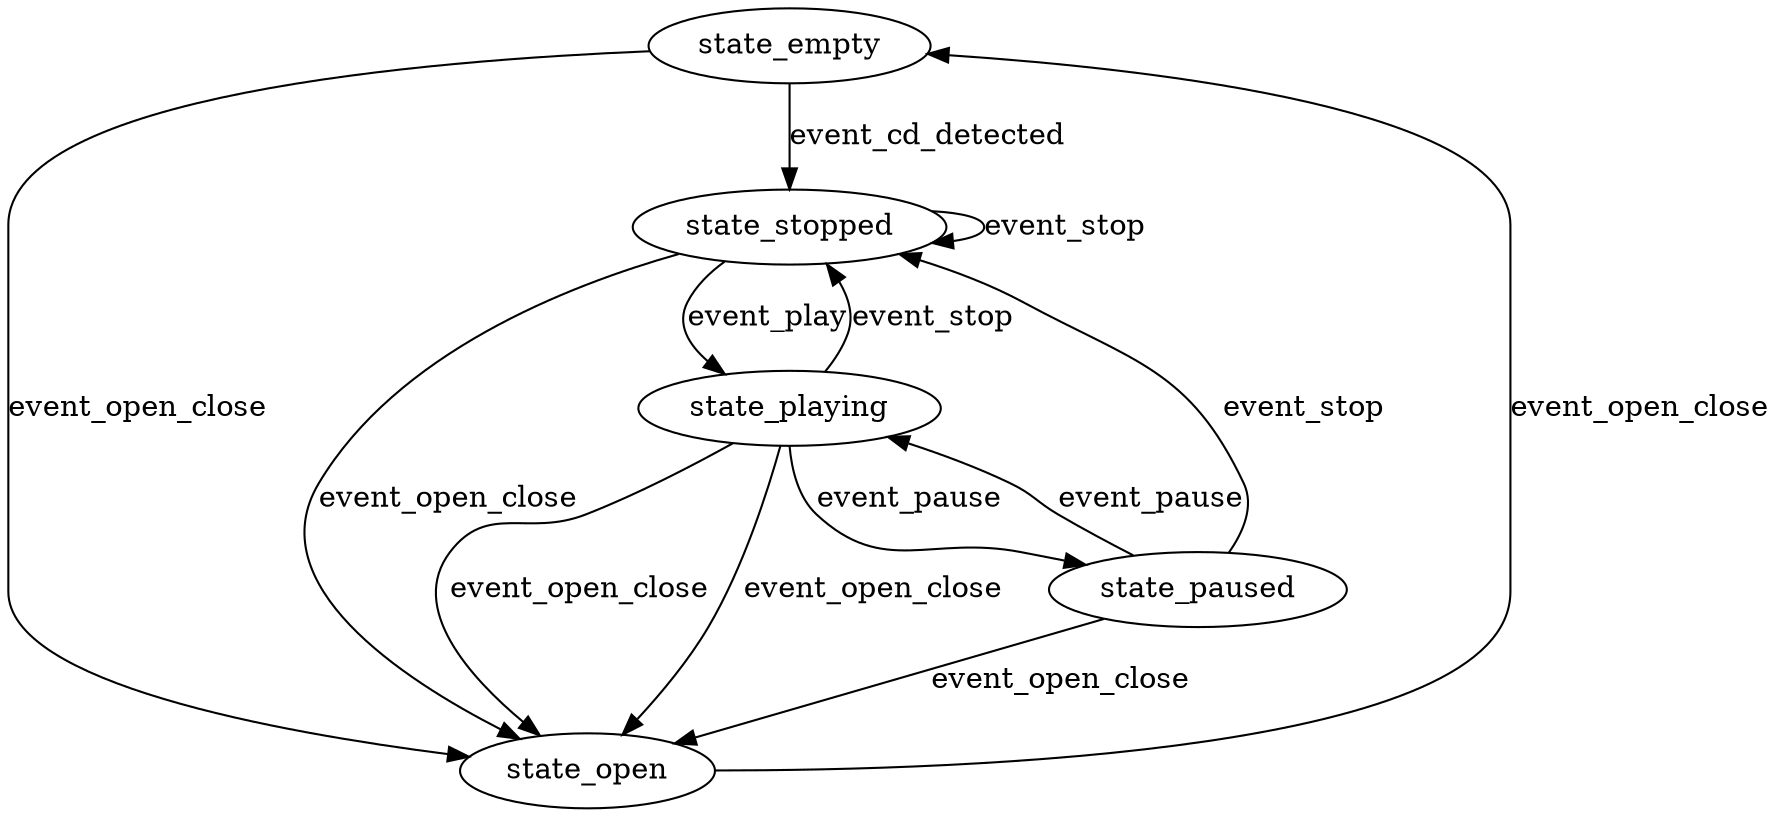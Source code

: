 digraph{
state_empty -> state_open[label="event_open_close"];
state_empty -> state_stopped[label="event_cd_detected"];
state_open -> state_empty[label="event_open_close"];
state_stopped -> state_open[label="event_open_close"];
state_stopped -> state_stopped[label="event_stop"];
state_stopped -> state_playing[label="event_play"];
state_paused -> state_open[label="event_open_close"];
state_paused -> state_stopped[label="event_stop"];
state_paused -> state_playing[label="event_pause"];
state_playing -> state_open[label="event_open_close"];
state_playing -> state_open[label="event_open_close"];
state_playing -> state_paused[label="event_pause"];
state_playing -> state_stopped[label="event_stop"];
}
